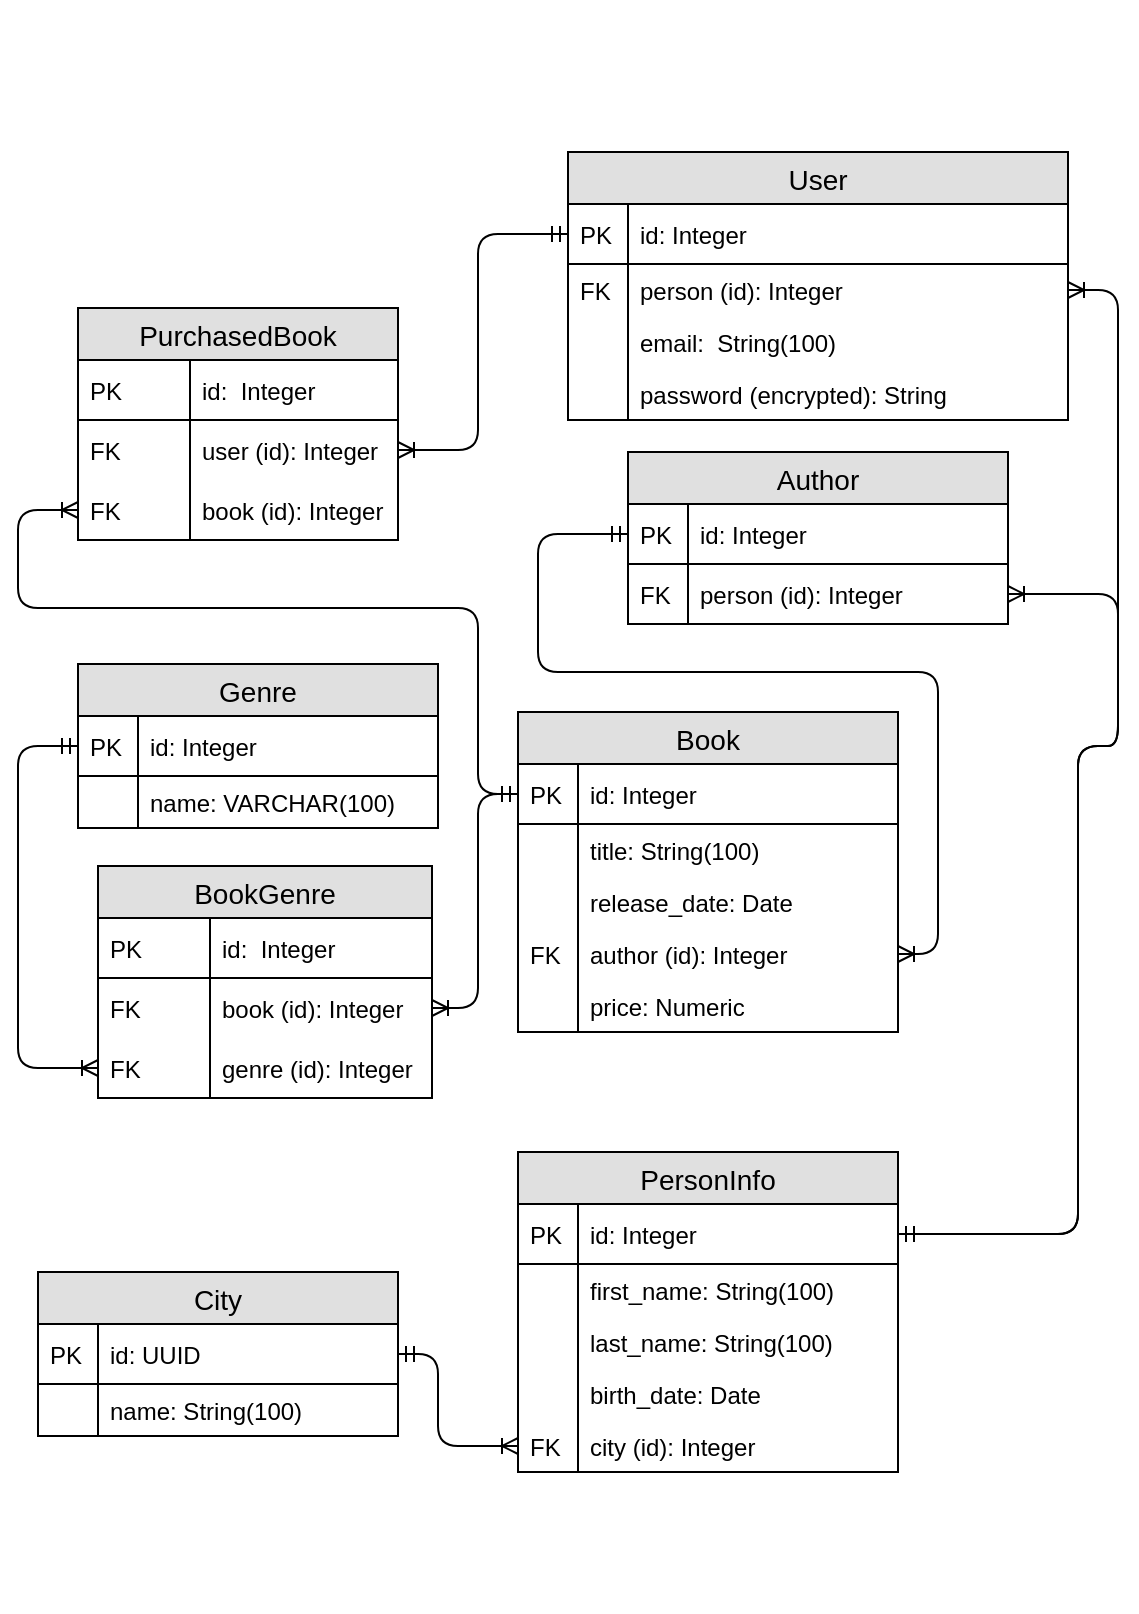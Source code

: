 <mxfile version="12.6.5" type="device"><diagram id="etRQY7vz3a86iFBZJE5R" name="Page-1"><mxGraphModel dx="1194" dy="1290" grid="1" gridSize="10" guides="1" tooltips="1" connect="1" arrows="1" fold="1" page="1" pageScale="1" pageWidth="583" pageHeight="827" math="0" shadow="0"><root><mxCell id="0"/><mxCell id="1" parent="0"/><mxCell id="wmY5MFIfCwf67zeTomND-1" value="Genre" style="swimlane;fontStyle=0;childLayout=stackLayout;horizontal=1;startSize=26;fillColor=#e0e0e0;horizontalStack=0;resizeParent=1;resizeParentMax=0;resizeLast=0;collapsible=1;marginBottom=0;swimlaneFillColor=#ffffff;align=center;fontSize=14;" parent="1" vertex="1"><mxGeometry x="-537" y="-488" width="180" height="82" as="geometry"/></mxCell><mxCell id="wmY5MFIfCwf67zeTomND-2" value="id: Integer" style="shape=partialRectangle;top=0;left=0;right=0;bottom=1;align=left;verticalAlign=middle;fillColor=none;spacingLeft=34;spacingRight=4;overflow=hidden;rotatable=0;points=[[0,0.5],[1,0.5]];portConstraint=eastwest;dropTarget=0;fontStyle=0;fontSize=12;" parent="wmY5MFIfCwf67zeTomND-1" vertex="1"><mxGeometry y="26" width="180" height="30" as="geometry"/></mxCell><mxCell id="wmY5MFIfCwf67zeTomND-3" value="PK" style="shape=partialRectangle;top=0;left=0;bottom=0;fillColor=none;align=left;verticalAlign=middle;spacingLeft=4;spacingRight=4;overflow=hidden;rotatable=0;points=[];portConstraint=eastwest;part=1;fontSize=12;fontStyle=0" parent="wmY5MFIfCwf67zeTomND-2" vertex="1" connectable="0"><mxGeometry width="30" height="30" as="geometry"/></mxCell><mxCell id="wmY5MFIfCwf67zeTomND-4" value="name: VARCHAR(100)" style="shape=partialRectangle;top=0;left=0;right=0;bottom=0;align=left;verticalAlign=top;fillColor=none;spacingLeft=34;spacingRight=4;overflow=hidden;rotatable=0;points=[[0,0.5],[1,0.5]];portConstraint=eastwest;dropTarget=0;fontSize=12;fontStyle=0" parent="wmY5MFIfCwf67zeTomND-1" vertex="1"><mxGeometry y="56" width="180" height="26" as="geometry"/></mxCell><mxCell id="wmY5MFIfCwf67zeTomND-5" value="" style="shape=partialRectangle;top=0;left=0;bottom=0;fillColor=none;align=left;verticalAlign=top;spacingLeft=4;spacingRight=4;overflow=hidden;rotatable=0;points=[];portConstraint=eastwest;part=1;fontSize=12;fontStyle=0" parent="wmY5MFIfCwf67zeTomND-4" vertex="1" connectable="0"><mxGeometry width="30" height="26" as="geometry"/></mxCell><mxCell id="wmY5MFIfCwf67zeTomND-17" value="Book" style="swimlane;fontStyle=0;childLayout=stackLayout;horizontal=1;startSize=26;fillColor=#e0e0e0;horizontalStack=0;resizeParent=1;resizeParentMax=0;resizeLast=0;collapsible=1;marginBottom=0;swimlaneFillColor=#ffffff;align=center;fontSize=14;" parent="1" vertex="1"><mxGeometry x="-317" y="-464" width="190" height="160" as="geometry"/></mxCell><mxCell id="wmY5MFIfCwf67zeTomND-18" value="id: Integer" style="shape=partialRectangle;top=0;left=0;right=0;bottom=1;align=left;verticalAlign=middle;fillColor=none;spacingLeft=34;spacingRight=4;overflow=hidden;rotatable=0;points=[[0,0.5],[1,0.5]];portConstraint=eastwest;dropTarget=0;fontStyle=0;fontSize=12;" parent="wmY5MFIfCwf67zeTomND-17" vertex="1"><mxGeometry y="26" width="190" height="30" as="geometry"/></mxCell><mxCell id="wmY5MFIfCwf67zeTomND-19" value="PK" style="shape=partialRectangle;top=0;left=0;bottom=0;fillColor=none;align=left;verticalAlign=middle;spacingLeft=4;spacingRight=4;overflow=hidden;rotatable=0;points=[];portConstraint=eastwest;part=1;fontSize=12;fontStyle=0" parent="wmY5MFIfCwf67zeTomND-18" vertex="1" connectable="0"><mxGeometry width="30" height="30" as="geometry"/></mxCell><mxCell id="wmY5MFIfCwf67zeTomND-20" value="title: String(100)" style="shape=partialRectangle;top=0;left=0;right=0;bottom=0;align=left;verticalAlign=top;fillColor=none;spacingLeft=34;spacingRight=4;overflow=hidden;rotatable=0;points=[[0,0.5],[1,0.5]];portConstraint=eastwest;dropTarget=0;fontSize=12;fontStyle=0" parent="wmY5MFIfCwf67zeTomND-17" vertex="1"><mxGeometry y="56" width="190" height="26" as="geometry"/></mxCell><mxCell id="wmY5MFIfCwf67zeTomND-21" value="" style="shape=partialRectangle;top=0;left=0;bottom=0;fillColor=none;align=left;verticalAlign=top;spacingLeft=4;spacingRight=4;overflow=hidden;rotatable=0;points=[];portConstraint=eastwest;part=1;fontSize=12;fontStyle=0" parent="wmY5MFIfCwf67zeTomND-20" vertex="1" connectable="0"><mxGeometry width="30" height="26" as="geometry"/></mxCell><mxCell id="wmY5MFIfCwf67zeTomND-31" value="release_date: Date" style="shape=partialRectangle;top=0;left=0;right=0;bottom=0;align=left;verticalAlign=top;fillColor=none;spacingLeft=34;spacingRight=4;overflow=hidden;rotatable=0;points=[[0,0.5],[1,0.5]];portConstraint=eastwest;dropTarget=0;fontSize=12;fontStyle=0" parent="wmY5MFIfCwf67zeTomND-17" vertex="1"><mxGeometry y="82" width="190" height="26" as="geometry"/></mxCell><mxCell id="wmY5MFIfCwf67zeTomND-32" value="" style="shape=partialRectangle;top=0;left=0;bottom=0;fillColor=none;align=left;verticalAlign=top;spacingLeft=4;spacingRight=4;overflow=hidden;rotatable=0;points=[];portConstraint=eastwest;part=1;fontSize=12;fontStyle=0" parent="wmY5MFIfCwf67zeTomND-31" vertex="1" connectable="0"><mxGeometry width="30" height="26" as="geometry"/></mxCell><mxCell id="wmY5MFIfCwf67zeTomND-74" value="author (id): Integer" style="shape=partialRectangle;top=0;left=0;right=0;bottom=0;align=left;verticalAlign=top;fillColor=none;spacingLeft=34;spacingRight=4;overflow=hidden;rotatable=0;points=[[0,0.5],[1,0.5]];portConstraint=eastwest;dropTarget=0;fontSize=12;fontStyle=0" parent="wmY5MFIfCwf67zeTomND-17" vertex="1"><mxGeometry y="108" width="190" height="26" as="geometry"/></mxCell><mxCell id="wmY5MFIfCwf67zeTomND-75" value="FK" style="shape=partialRectangle;top=0;left=0;bottom=0;fillColor=none;align=left;verticalAlign=top;spacingLeft=4;spacingRight=4;overflow=hidden;rotatable=0;points=[];portConstraint=eastwest;part=1;fontSize=12;fontStyle=0" parent="wmY5MFIfCwf67zeTomND-74" vertex="1" connectable="0"><mxGeometry width="30" height="26" as="geometry"/></mxCell><mxCell id="wmY5MFIfCwf67zeTomND-81" value="price: Numeric" style="shape=partialRectangle;top=0;left=0;right=0;bottom=0;align=left;verticalAlign=top;fillColor=none;spacingLeft=34;spacingRight=4;overflow=hidden;rotatable=0;points=[[0,0.5],[1,0.5]];portConstraint=eastwest;dropTarget=0;fontSize=12;fontStyle=0" parent="wmY5MFIfCwf67zeTomND-17" vertex="1"><mxGeometry y="134" width="190" height="26" as="geometry"/></mxCell><mxCell id="wmY5MFIfCwf67zeTomND-82" value="" style="shape=partialRectangle;top=0;left=0;bottom=0;fillColor=none;align=left;verticalAlign=top;spacingLeft=4;spacingRight=4;overflow=hidden;rotatable=0;points=[];portConstraint=eastwest;part=1;fontSize=12;fontStyle=0" parent="wmY5MFIfCwf67zeTomND-81" vertex="1" connectable="0"><mxGeometry width="30" height="26" as="geometry"/></mxCell><mxCell id="wmY5MFIfCwf67zeTomND-35" value="City" style="swimlane;fontStyle=0;childLayout=stackLayout;horizontal=1;startSize=26;fillColor=#e0e0e0;horizontalStack=0;resizeParent=1;resizeParentMax=0;resizeLast=0;collapsible=1;marginBottom=0;swimlaneFillColor=#ffffff;align=center;fontSize=14;" parent="1" vertex="1"><mxGeometry x="-557" y="-184" width="180" height="82" as="geometry"/></mxCell><mxCell id="wmY5MFIfCwf67zeTomND-36" value="id: UUID" style="shape=partialRectangle;top=0;left=0;right=0;bottom=1;align=left;verticalAlign=middle;fillColor=none;spacingLeft=34;spacingRight=4;overflow=hidden;rotatable=0;points=[[0,0.5],[1,0.5]];portConstraint=eastwest;dropTarget=0;fontStyle=0;fontSize=12;" parent="wmY5MFIfCwf67zeTomND-35" vertex="1"><mxGeometry y="26" width="180" height="30" as="geometry"/></mxCell><mxCell id="wmY5MFIfCwf67zeTomND-37" value="PK" style="shape=partialRectangle;top=0;left=0;bottom=0;fillColor=none;align=left;verticalAlign=middle;spacingLeft=4;spacingRight=4;overflow=hidden;rotatable=0;points=[];portConstraint=eastwest;part=1;fontSize=12;fontStyle=0" parent="wmY5MFIfCwf67zeTomND-36" vertex="1" connectable="0"><mxGeometry width="30" height="30" as="geometry"/></mxCell><mxCell id="wmY5MFIfCwf67zeTomND-38" value="name: String(100)" style="shape=partialRectangle;top=0;left=0;right=0;bottom=0;align=left;verticalAlign=top;fillColor=none;spacingLeft=34;spacingRight=4;overflow=hidden;rotatable=0;points=[[0,0.5],[1,0.5]];portConstraint=eastwest;dropTarget=0;fontSize=12;fontStyle=0" parent="wmY5MFIfCwf67zeTomND-35" vertex="1"><mxGeometry y="56" width="180" height="26" as="geometry"/></mxCell><mxCell id="wmY5MFIfCwf67zeTomND-39" value="" style="shape=partialRectangle;top=0;left=0;bottom=0;fillColor=none;align=left;verticalAlign=top;spacingLeft=4;spacingRight=4;overflow=hidden;rotatable=0;points=[];portConstraint=eastwest;part=1;fontSize=12;fontStyle=0" parent="wmY5MFIfCwf67zeTomND-38" vertex="1" connectable="0"><mxGeometry width="30" height="26" as="geometry"/></mxCell><mxCell id="MKmTnJPkXGlGQSkmxALs-1" value="" style="edgeStyle=orthogonalEdgeStyle;fontSize=12;html=1;endArrow=ERoneToMany;startArrow=ERmandOne;exitX=0;exitY=0.5;exitDx=0;exitDy=0;entryX=0;entryY=0.5;entryDx=0;entryDy=0;fontStyle=0" parent="1" source="wmY5MFIfCwf67zeTomND-2" target="R_RyeNJ0dHWeA-OkMW70-47" edge="1"><mxGeometry width="100" height="100" relative="1" as="geometry"><mxPoint x="-357" y="-635" as="sourcePoint"/><mxPoint x="-267" y="-136" as="targetPoint"/><Array as="points"><mxPoint x="-567" y="-447"/><mxPoint x="-567" y="-286"/></Array></mxGeometry></mxCell><mxCell id="R_RyeNJ0dHWeA-OkMW70-36" value="BookGenre" style="swimlane;fontStyle=0;childLayout=stackLayout;horizontal=1;startSize=26;fillColor=#e0e0e0;horizontalStack=0;resizeParent=1;resizeParentMax=0;resizeLast=0;collapsible=1;marginBottom=0;swimlaneFillColor=#ffffff;align=center;fontSize=14;" parent="1" vertex="1"><mxGeometry x="-527" y="-387" width="167" height="116" as="geometry"/></mxCell><mxCell id="R_RyeNJ0dHWeA-OkMW70-43" value="id:  Integer" style="shape=partialRectangle;top=0;left=0;right=0;bottom=1;align=left;verticalAlign=middle;fillColor=none;spacingLeft=60;spacingRight=4;overflow=hidden;rotatable=0;points=[[0,0.5],[1,0.5]];portConstraint=eastwest;dropTarget=0;fontStyle=0;fontSize=12;" parent="R_RyeNJ0dHWeA-OkMW70-36" vertex="1"><mxGeometry y="26" width="167" height="30" as="geometry"/></mxCell><mxCell id="R_RyeNJ0dHWeA-OkMW70-44" value="PK" style="shape=partialRectangle;fontStyle=0;top=0;left=0;bottom=0;fillColor=none;align=left;verticalAlign=middle;spacingLeft=4;spacingRight=4;overflow=hidden;rotatable=0;points=[];portConstraint=eastwest;part=1;fontSize=12;" parent="R_RyeNJ0dHWeA-OkMW70-43" vertex="1" connectable="0"><mxGeometry width="56" height="30" as="geometry"/></mxCell><mxCell id="R_RyeNJ0dHWeA-OkMW70-37" value="book (id): Integer" style="shape=partialRectangle;top=0;left=0;right=0;bottom=0;align=left;verticalAlign=middle;fillColor=none;spacingLeft=60;spacingRight=4;overflow=hidden;rotatable=0;points=[[0,0.5],[1,0.5]];portConstraint=eastwest;dropTarget=0;fontStyle=0;fontSize=12;" parent="R_RyeNJ0dHWeA-OkMW70-36" vertex="1"><mxGeometry y="56" width="167" height="30" as="geometry"/></mxCell><mxCell id="R_RyeNJ0dHWeA-OkMW70-38" value="FK" style="shape=partialRectangle;fontStyle=0;top=0;left=0;bottom=0;fillColor=none;align=left;verticalAlign=middle;spacingLeft=4;spacingRight=4;overflow=hidden;rotatable=0;points=[];portConstraint=eastwest;part=1;fontSize=12;" parent="R_RyeNJ0dHWeA-OkMW70-37" vertex="1" connectable="0"><mxGeometry width="56" height="30" as="geometry"/></mxCell><mxCell id="R_RyeNJ0dHWeA-OkMW70-47" value="genre (id): Integer" style="shape=partialRectangle;top=0;left=0;right=0;bottom=0;align=left;verticalAlign=middle;fillColor=none;spacingLeft=60;spacingRight=4;overflow=hidden;rotatable=0;points=[[0,0.5],[1,0.5]];portConstraint=eastwest;dropTarget=0;fontStyle=0;fontSize=12;" parent="R_RyeNJ0dHWeA-OkMW70-36" vertex="1"><mxGeometry y="86" width="167" height="30" as="geometry"/></mxCell><mxCell id="R_RyeNJ0dHWeA-OkMW70-48" value="FK" style="shape=partialRectangle;fontStyle=0;top=0;left=0;bottom=0;fillColor=none;align=left;verticalAlign=middle;spacingLeft=4;spacingRight=4;overflow=hidden;rotatable=0;points=[];portConstraint=eastwest;part=1;fontSize=12;" parent="R_RyeNJ0dHWeA-OkMW70-47" vertex="1" connectable="0"><mxGeometry width="56" height="30" as="geometry"/></mxCell><mxCell id="Qd2xFDAdFnw-Ilw6fYIt-1" value="" style="edgeStyle=orthogonalEdgeStyle;fontSize=12;html=1;endArrow=ERoneToMany;startArrow=ERmandOne;entryX=1;entryY=0.5;entryDx=0;entryDy=0;exitX=0;exitY=0.5;exitDx=0;exitDy=0;fontStyle=0" parent="1" source="wmY5MFIfCwf67zeTomND-18" target="R_RyeNJ0dHWeA-OkMW70-37" edge="1"><mxGeometry width="100" height="100" relative="1" as="geometry"><mxPoint x="23" y="-566" as="sourcePoint"/><mxPoint x="-557" y="-246" as="targetPoint"/><Array as="points"><mxPoint x="-337" y="-423"/><mxPoint x="-337" y="-316"/></Array></mxGeometry></mxCell><mxCell id="Qd2xFDAdFnw-Ilw6fYIt-19" value="PurchasedBook" style="swimlane;fontStyle=0;childLayout=stackLayout;horizontal=1;startSize=26;fillColor=#e0e0e0;horizontalStack=0;resizeParent=1;resizeParentMax=0;resizeLast=0;collapsible=1;marginBottom=0;swimlaneFillColor=#ffffff;align=center;fontSize=14;" parent="1" vertex="1"><mxGeometry x="-537" y="-666" width="160" height="116" as="geometry"/></mxCell><mxCell id="Qd2xFDAdFnw-Ilw6fYIt-20" value="id:  Integer" style="shape=partialRectangle;top=0;left=0;right=0;bottom=1;align=left;verticalAlign=middle;fillColor=none;spacingLeft=60;spacingRight=4;overflow=hidden;rotatable=0;points=[[0,0.5],[1,0.5]];portConstraint=eastwest;dropTarget=0;fontStyle=0;fontSize=12;" parent="Qd2xFDAdFnw-Ilw6fYIt-19" vertex="1"><mxGeometry y="26" width="160" height="30" as="geometry"/></mxCell><mxCell id="Qd2xFDAdFnw-Ilw6fYIt-21" value="PK" style="shape=partialRectangle;fontStyle=0;top=0;left=0;bottom=0;fillColor=none;align=left;verticalAlign=middle;spacingLeft=4;spacingRight=4;overflow=hidden;rotatable=0;points=[];portConstraint=eastwest;part=1;fontSize=12;" parent="Qd2xFDAdFnw-Ilw6fYIt-20" vertex="1" connectable="0"><mxGeometry width="56" height="30" as="geometry"/></mxCell><mxCell id="Qd2xFDAdFnw-Ilw6fYIt-22" value="user (id): Integer" style="shape=partialRectangle;top=0;left=0;right=0;bottom=0;align=left;verticalAlign=middle;fillColor=none;spacingLeft=60;spacingRight=4;overflow=hidden;rotatable=0;points=[[0,0.5],[1,0.5]];portConstraint=eastwest;dropTarget=0;fontStyle=0;fontSize=12;" parent="Qd2xFDAdFnw-Ilw6fYIt-19" vertex="1"><mxGeometry y="56" width="160" height="30" as="geometry"/></mxCell><mxCell id="Qd2xFDAdFnw-Ilw6fYIt-23" value="FK" style="shape=partialRectangle;fontStyle=0;top=0;left=0;bottom=0;fillColor=none;align=left;verticalAlign=middle;spacingLeft=4;spacingRight=4;overflow=hidden;rotatable=0;points=[];portConstraint=eastwest;part=1;fontSize=12;" parent="Qd2xFDAdFnw-Ilw6fYIt-22" vertex="1" connectable="0"><mxGeometry width="56" height="30" as="geometry"/></mxCell><mxCell id="Qd2xFDAdFnw-Ilw6fYIt-24" value="book (id): Integer" style="shape=partialRectangle;top=0;left=0;right=0;bottom=0;align=left;verticalAlign=middle;fillColor=none;spacingLeft=60;spacingRight=4;overflow=hidden;rotatable=0;points=[[0,0.5],[1,0.5]];portConstraint=eastwest;dropTarget=0;fontStyle=0;fontSize=12;" parent="Qd2xFDAdFnw-Ilw6fYIt-19" vertex="1"><mxGeometry y="86" width="160" height="30" as="geometry"/></mxCell><mxCell id="Qd2xFDAdFnw-Ilw6fYIt-25" value="FK" style="shape=partialRectangle;fontStyle=0;top=0;left=0;bottom=0;fillColor=none;align=left;verticalAlign=middle;spacingLeft=4;spacingRight=4;overflow=hidden;rotatable=0;points=[];portConstraint=eastwest;part=1;fontSize=12;" parent="Qd2xFDAdFnw-Ilw6fYIt-24" vertex="1" connectable="0"><mxGeometry width="56" height="30" as="geometry"/></mxCell><mxCell id="Qd2xFDAdFnw-Ilw6fYIt-45" value="" style="edgeStyle=orthogonalEdgeStyle;fontSize=12;html=1;endArrow=ERoneToMany;startArrow=ERmandOne;exitX=0;exitY=0.5;exitDx=0;exitDy=0;entryX=1;entryY=0.5;entryDx=0;entryDy=0;fontStyle=0" parent="1" source="nAbfOEKUaiI8ExIpn7hs-37" target="Qd2xFDAdFnw-Ilw6fYIt-22" edge="1"><mxGeometry width="100" height="100" relative="1" as="geometry"><mxPoint x="43" y="-705" as="sourcePoint"/><mxPoint x="-227" y="-596" as="targetPoint"/><Array as="points"><mxPoint x="-337" y="-703"/><mxPoint x="-337" y="-595"/></Array></mxGeometry></mxCell><mxCell id="Qd2xFDAdFnw-Ilw6fYIt-47" value="" style="edgeStyle=orthogonalEdgeStyle;fontSize=12;html=1;endArrow=ERoneToMany;startArrow=ERmandOne;exitX=0;exitY=0.5;exitDx=0;exitDy=0;entryX=0;entryY=0.5;entryDx=0;entryDy=0;fontStyle=0" parent="1" source="wmY5MFIfCwf67zeTomND-18" target="Qd2xFDAdFnw-Ilw6fYIt-24" edge="1"><mxGeometry width="100" height="100" relative="1" as="geometry"><mxPoint x="-97" y="-437" as="sourcePoint"/><mxPoint x="-17" y="-555" as="targetPoint"/><Array as="points"><mxPoint x="-337" y="-423"/><mxPoint x="-337" y="-516"/><mxPoint x="-567" y="-516"/><mxPoint x="-567" y="-565"/></Array></mxGeometry></mxCell><mxCell id="nAbfOEKUaiI8ExIpn7hs-10" value="PersonInfo" style="swimlane;fontStyle=0;childLayout=stackLayout;horizontal=1;startSize=26;fillColor=#e0e0e0;horizontalStack=0;resizeParent=1;resizeParentMax=0;resizeLast=0;collapsible=1;marginBottom=0;swimlaneFillColor=#ffffff;align=center;fontSize=14;" parent="1" vertex="1"><mxGeometry x="-317" y="-244" width="190" height="160" as="geometry"/></mxCell><mxCell id="nAbfOEKUaiI8ExIpn7hs-11" value="id: Integer" style="shape=partialRectangle;top=0;left=0;right=0;bottom=1;align=left;verticalAlign=middle;fillColor=none;spacingLeft=34;spacingRight=4;overflow=hidden;rotatable=0;points=[[0,0.5],[1,0.5]];portConstraint=eastwest;dropTarget=0;fontStyle=0;fontSize=12;" parent="nAbfOEKUaiI8ExIpn7hs-10" vertex="1"><mxGeometry y="26" width="190" height="30" as="geometry"/></mxCell><mxCell id="nAbfOEKUaiI8ExIpn7hs-12" value="PK" style="shape=partialRectangle;top=0;left=0;bottom=0;fillColor=none;align=left;verticalAlign=middle;spacingLeft=4;spacingRight=4;overflow=hidden;rotatable=0;points=[];portConstraint=eastwest;part=1;fontSize=12;fontStyle=0" parent="nAbfOEKUaiI8ExIpn7hs-11" vertex="1" connectable="0"><mxGeometry width="30" height="30" as="geometry"/></mxCell><mxCell id="nAbfOEKUaiI8ExIpn7hs-13" value="first_name: String(100)" style="shape=partialRectangle;top=0;left=0;right=0;bottom=0;align=left;verticalAlign=top;fillColor=none;spacingLeft=34;spacingRight=4;overflow=hidden;rotatable=0;points=[[0,0.5],[1,0.5]];portConstraint=eastwest;dropTarget=0;fontSize=12;fontStyle=0" parent="nAbfOEKUaiI8ExIpn7hs-10" vertex="1"><mxGeometry y="56" width="190" height="26" as="geometry"/></mxCell><mxCell id="nAbfOEKUaiI8ExIpn7hs-14" value="" style="shape=partialRectangle;top=0;left=0;bottom=0;fillColor=none;align=left;verticalAlign=top;spacingLeft=4;spacingRight=4;overflow=hidden;rotatable=0;points=[];portConstraint=eastwest;part=1;fontSize=12;fontStyle=0" parent="nAbfOEKUaiI8ExIpn7hs-13" vertex="1" connectable="0"><mxGeometry width="30" height="26" as="geometry"/></mxCell><mxCell id="nAbfOEKUaiI8ExIpn7hs-15" value="last_name: String(100)" style="shape=partialRectangle;top=0;left=0;right=0;bottom=0;align=left;verticalAlign=top;fillColor=none;spacingLeft=34;spacingRight=4;overflow=hidden;rotatable=0;points=[[0,0.5],[1,0.5]];portConstraint=eastwest;dropTarget=0;fontSize=12;fontStyle=0" parent="nAbfOEKUaiI8ExIpn7hs-10" vertex="1"><mxGeometry y="82" width="190" height="26" as="geometry"/></mxCell><mxCell id="nAbfOEKUaiI8ExIpn7hs-16" value="" style="shape=partialRectangle;top=0;left=0;bottom=0;fillColor=none;align=left;verticalAlign=top;spacingLeft=4;spacingRight=4;overflow=hidden;rotatable=0;points=[];portConstraint=eastwest;part=1;fontSize=12;fontStyle=0" parent="nAbfOEKUaiI8ExIpn7hs-15" vertex="1" connectable="0"><mxGeometry width="30" height="26" as="geometry"/></mxCell><mxCell id="nAbfOEKUaiI8ExIpn7hs-17" value="birth_date: Date" style="shape=partialRectangle;top=0;left=0;right=0;bottom=0;align=left;verticalAlign=top;fillColor=none;spacingLeft=34;spacingRight=4;overflow=hidden;rotatable=0;points=[[0,0.5],[1,0.5]];portConstraint=eastwest;dropTarget=0;fontSize=12;fontStyle=0" parent="nAbfOEKUaiI8ExIpn7hs-10" vertex="1"><mxGeometry y="108" width="190" height="26" as="geometry"/></mxCell><mxCell id="nAbfOEKUaiI8ExIpn7hs-18" value="" style="shape=partialRectangle;top=0;left=0;bottom=0;fillColor=none;align=left;verticalAlign=top;spacingLeft=4;spacingRight=4;overflow=hidden;rotatable=0;points=[];portConstraint=eastwest;part=1;fontSize=12;fontStyle=0" parent="nAbfOEKUaiI8ExIpn7hs-17" vertex="1" connectable="0"><mxGeometry width="30" height="26" as="geometry"/></mxCell><mxCell id="nAbfOEKUaiI8ExIpn7hs-21" value="city (id): Integer" style="shape=partialRectangle;top=0;left=0;right=0;bottom=0;align=left;verticalAlign=top;fillColor=none;spacingLeft=34;spacingRight=4;overflow=hidden;rotatable=0;points=[[0,0.5],[1,0.5]];portConstraint=eastwest;dropTarget=0;fontSize=12;fontStyle=0" parent="nAbfOEKUaiI8ExIpn7hs-10" vertex="1"><mxGeometry y="134" width="190" height="26" as="geometry"/></mxCell><mxCell id="nAbfOEKUaiI8ExIpn7hs-22" value="FK" style="shape=partialRectangle;top=0;left=0;bottom=0;fillColor=none;align=left;verticalAlign=top;spacingLeft=4;spacingRight=4;overflow=hidden;rotatable=0;points=[];portConstraint=eastwest;part=1;fontSize=12;fontStyle=0" parent="nAbfOEKUaiI8ExIpn7hs-21" vertex="1" connectable="0"><mxGeometry width="30" height="26" as="geometry"/></mxCell><mxCell id="nAbfOEKUaiI8ExIpn7hs-23" value="Author" style="swimlane;fontStyle=0;childLayout=stackLayout;horizontal=1;startSize=26;fillColor=#e0e0e0;horizontalStack=0;resizeParent=1;resizeParentMax=0;resizeLast=0;collapsible=1;marginBottom=0;swimlaneFillColor=#ffffff;align=center;fontSize=14;" parent="1" vertex="1"><mxGeometry x="-262" y="-594" width="190" height="86" as="geometry"/></mxCell><mxCell id="nAbfOEKUaiI8ExIpn7hs-24" value="id: Integer" style="shape=partialRectangle;top=0;left=0;right=0;bottom=1;align=left;verticalAlign=middle;fillColor=none;spacingLeft=34;spacingRight=4;overflow=hidden;rotatable=0;points=[[0,0.5],[1,0.5]];portConstraint=eastwest;dropTarget=0;fontStyle=0;fontSize=12;" parent="nAbfOEKUaiI8ExIpn7hs-23" vertex="1"><mxGeometry y="26" width="190" height="30" as="geometry"/></mxCell><mxCell id="nAbfOEKUaiI8ExIpn7hs-25" value="PK" style="shape=partialRectangle;top=0;left=0;bottom=0;fillColor=none;align=left;verticalAlign=middle;spacingLeft=4;spacingRight=4;overflow=hidden;rotatable=0;points=[];portConstraint=eastwest;part=1;fontSize=12;fontStyle=0" parent="nAbfOEKUaiI8ExIpn7hs-24" vertex="1" connectable="0"><mxGeometry width="30" height="30" as="geometry"/></mxCell><mxCell id="nAbfOEKUaiI8ExIpn7hs-82" value="person (id): Integer" style="shape=partialRectangle;top=0;left=0;right=0;bottom=1;align=left;verticalAlign=middle;fillColor=none;spacingLeft=34;spacingRight=4;overflow=hidden;rotatable=0;points=[[0,0.5],[1,0.5]];portConstraint=eastwest;dropTarget=0;fontStyle=0;fontSize=12;" parent="nAbfOEKUaiI8ExIpn7hs-23" vertex="1"><mxGeometry y="56" width="190" height="30" as="geometry"/></mxCell><mxCell id="nAbfOEKUaiI8ExIpn7hs-83" value="FK" style="shape=partialRectangle;top=0;left=0;bottom=0;fillColor=none;align=left;verticalAlign=middle;spacingLeft=4;spacingRight=4;overflow=hidden;rotatable=0;points=[];portConstraint=eastwest;part=1;fontSize=12;fontStyle=0" parent="nAbfOEKUaiI8ExIpn7hs-82" vertex="1" connectable="0"><mxGeometry width="30" height="30" as="geometry"/></mxCell><mxCell id="nAbfOEKUaiI8ExIpn7hs-36" value="User" style="swimlane;fontStyle=0;childLayout=stackLayout;horizontal=1;startSize=26;fillColor=#e0e0e0;horizontalStack=0;resizeParent=1;resizeParentMax=0;resizeLast=0;collapsible=1;marginBottom=0;swimlaneFillColor=#ffffff;align=center;fontSize=14;" parent="1" vertex="1"><mxGeometry x="-292" y="-744" width="250" height="134" as="geometry"/></mxCell><mxCell id="nAbfOEKUaiI8ExIpn7hs-37" value="id: Integer" style="shape=partialRectangle;top=0;left=0;right=0;bottom=1;align=left;verticalAlign=middle;fillColor=none;spacingLeft=34;spacingRight=4;overflow=hidden;rotatable=0;points=[[0,0.5],[1,0.5]];portConstraint=eastwest;dropTarget=0;fontStyle=0;fontSize=12;" parent="nAbfOEKUaiI8ExIpn7hs-36" vertex="1"><mxGeometry y="26" width="250" height="30" as="geometry"/></mxCell><mxCell id="nAbfOEKUaiI8ExIpn7hs-38" value="PK" style="shape=partialRectangle;top=0;left=0;bottom=0;fillColor=none;align=left;verticalAlign=middle;spacingLeft=4;spacingRight=4;overflow=hidden;rotatable=0;points=[];portConstraint=eastwest;part=1;fontSize=12;fontStyle=0" parent="nAbfOEKUaiI8ExIpn7hs-37" vertex="1" connectable="0"><mxGeometry width="30" height="30" as="geometry"/></mxCell><mxCell id="nAbfOEKUaiI8ExIpn7hs-43" value="person (id): Integer" style="shape=partialRectangle;top=0;left=0;right=0;bottom=0;align=left;verticalAlign=top;fillColor=none;spacingLeft=34;spacingRight=4;overflow=hidden;rotatable=0;points=[[0,0.5],[1,0.5]];portConstraint=eastwest;dropTarget=0;fontSize=12;fontStyle=0" parent="nAbfOEKUaiI8ExIpn7hs-36" vertex="1"><mxGeometry y="56" width="250" height="26" as="geometry"/></mxCell><mxCell id="nAbfOEKUaiI8ExIpn7hs-44" value="FK" style="shape=partialRectangle;top=0;left=0;bottom=0;fillColor=none;align=left;verticalAlign=top;spacingLeft=4;spacingRight=4;overflow=hidden;rotatable=0;points=[];portConstraint=eastwest;part=1;fontSize=12;fontStyle=0" parent="nAbfOEKUaiI8ExIpn7hs-43" vertex="1" connectable="0"><mxGeometry width="30" height="26" as="geometry"/></mxCell><mxCell id="nAbfOEKUaiI8ExIpn7hs-54" value="email:  String(100)" style="shape=partialRectangle;top=0;left=0;right=0;bottom=0;align=left;verticalAlign=top;fillColor=none;spacingLeft=34;spacingRight=4;overflow=hidden;rotatable=0;points=[[0,0.5],[1,0.5]];portConstraint=eastwest;dropTarget=0;fontSize=12;fontStyle=0" parent="nAbfOEKUaiI8ExIpn7hs-36" vertex="1"><mxGeometry y="82" width="250" height="26" as="geometry"/></mxCell><mxCell id="nAbfOEKUaiI8ExIpn7hs-55" value="" style="shape=partialRectangle;top=0;left=0;bottom=0;fillColor=none;align=left;verticalAlign=top;spacingLeft=4;spacingRight=4;overflow=hidden;rotatable=0;points=[];portConstraint=eastwest;part=1;fontSize=12;fontStyle=0" parent="nAbfOEKUaiI8ExIpn7hs-54" vertex="1" connectable="0"><mxGeometry width="30" height="26" as="geometry"/></mxCell><mxCell id="QsLHhA-Kv_HoNbOJqACg-1" value="password (encrypted): String" style="shape=partialRectangle;top=0;left=0;right=0;bottom=0;align=left;verticalAlign=top;fillColor=none;spacingLeft=34;spacingRight=4;overflow=hidden;rotatable=0;points=[[0,0.5],[1,0.5]];portConstraint=eastwest;dropTarget=0;fontSize=12;fontStyle=0" parent="nAbfOEKUaiI8ExIpn7hs-36" vertex="1"><mxGeometry y="108" width="250" height="26" as="geometry"/></mxCell><mxCell id="QsLHhA-Kv_HoNbOJqACg-2" value="" style="shape=partialRectangle;top=0;left=0;bottom=0;fillColor=none;align=left;verticalAlign=top;spacingLeft=4;spacingRight=4;overflow=hidden;rotatable=0;points=[];portConstraint=eastwest;part=1;fontSize=12;fontStyle=0" parent="QsLHhA-Kv_HoNbOJqACg-1" vertex="1" connectable="0"><mxGeometry width="30" height="26" as="geometry"/></mxCell><mxCell id="nAbfOEKUaiI8ExIpn7hs-58" value="" style="edgeStyle=orthogonalEdgeStyle;fontSize=12;html=1;endArrow=ERoneToMany;startArrow=ERmandOne;exitX=0;exitY=0.5;exitDx=0;exitDy=0;entryX=1;entryY=0.5;entryDx=0;entryDy=0;fontStyle=0" parent="1" source="nAbfOEKUaiI8ExIpn7hs-24" target="wmY5MFIfCwf67zeTomND-74" edge="1"><mxGeometry width="100" height="100" relative="1" as="geometry"><mxPoint x="23" y="-352" as="sourcePoint"/><mxPoint x="103" y="-470" as="targetPoint"/><Array as="points"><mxPoint x="-307" y="-553"/><mxPoint x="-307" y="-484"/><mxPoint x="-107" y="-484"/><mxPoint x="-107" y="-343"/></Array></mxGeometry></mxCell><mxCell id="nAbfOEKUaiI8ExIpn7hs-103" value="" style="edgeStyle=orthogonalEdgeStyle;fontSize=12;html=1;endArrow=ERoneToMany;startArrow=ERmandOne;exitX=1;exitY=0.5;exitDx=0;exitDy=0;fontStyle=0;entryX=1;entryY=0.5;entryDx=0;entryDy=0;" parent="1" source="nAbfOEKUaiI8ExIpn7hs-11" target="nAbfOEKUaiI8ExIpn7hs-82" edge="1"><mxGeometry width="100" height="100" relative="1" as="geometry"><mxPoint x="543" y="-735" as="sourcePoint"/><mxPoint x="293" y="-576" as="targetPoint"/><Array as="points"><mxPoint x="-37" y="-203"/><mxPoint x="-37" y="-447"/><mxPoint x="-17" y="-447"/><mxPoint x="-17" y="-523"/></Array></mxGeometry></mxCell><mxCell id="nAbfOEKUaiI8ExIpn7hs-104" value="" style="edgeStyle=orthogonalEdgeStyle;fontSize=12;html=1;endArrow=ERoneToMany;startArrow=ERmandOne;exitX=1;exitY=0.5;exitDx=0;exitDy=0;fontStyle=0;entryX=1;entryY=0.5;entryDx=0;entryDy=0;" parent="1" source="nAbfOEKUaiI8ExIpn7hs-11" target="nAbfOEKUaiI8ExIpn7hs-43" edge="1"><mxGeometry width="100" height="100" relative="1" as="geometry"><mxPoint x="403" y="-406.0" as="sourcePoint"/><mxPoint x="343" y="-561" as="targetPoint"/><Array as="points"><mxPoint x="-37" y="-203"/><mxPoint x="-37" y="-447"/><mxPoint x="-17" y="-447"/><mxPoint x="-17" y="-675"/></Array></mxGeometry></mxCell><mxCell id="6UkmkQk8sFUW0J2G7yHU-4" value="" style="edgeStyle=orthogonalEdgeStyle;fontSize=12;html=1;endArrow=ERoneToMany;startArrow=ERmandOne;entryX=0;entryY=0.5;entryDx=0;entryDy=0;exitX=1;exitY=0.5;exitDx=0;exitDy=0;fontStyle=0" parent="1" source="wmY5MFIfCwf67zeTomND-36" target="nAbfOEKUaiI8ExIpn7hs-21" edge="1"><mxGeometry width="100" height="100" relative="1" as="geometry"><mxPoint x="433" y="-374" as="sourcePoint"/><mxPoint x="333" y="-330" as="targetPoint"/><Array as="points"><mxPoint x="-357" y="-143"/><mxPoint x="-357" y="-97"/></Array></mxGeometry></mxCell><mxCell id="Zeqtpr9f60xvYAQwfdXh-2" value="&lt;font color=&quot;#ffffff&quot;&gt;&lt;span style=&quot;background-color: rgb(255 , 255 , 255)&quot;&gt;_&lt;br&gt;&lt;br&gt;&lt;/span&gt;&lt;/font&gt;" style="text;html=1;align=center;verticalAlign=middle;resizable=0;points=[];autosize=1;" parent="1" vertex="1"><mxGeometry x="-62" y="-820" width="20" height="30" as="geometry"/></mxCell><mxCell id="Zeqtpr9f60xvYAQwfdXh-3" value="&lt;font color=&quot;#ffffff&quot;&gt;_&lt;br&gt;&lt;br&gt;&lt;/font&gt;" style="text;html=1;align=center;verticalAlign=middle;resizable=0;points=[];autosize=1;" parent="1" vertex="1"><mxGeometry x="-235" y="-44" width="20" height="30" as="geometry"/></mxCell></root></mxGraphModel></diagram></mxfile>